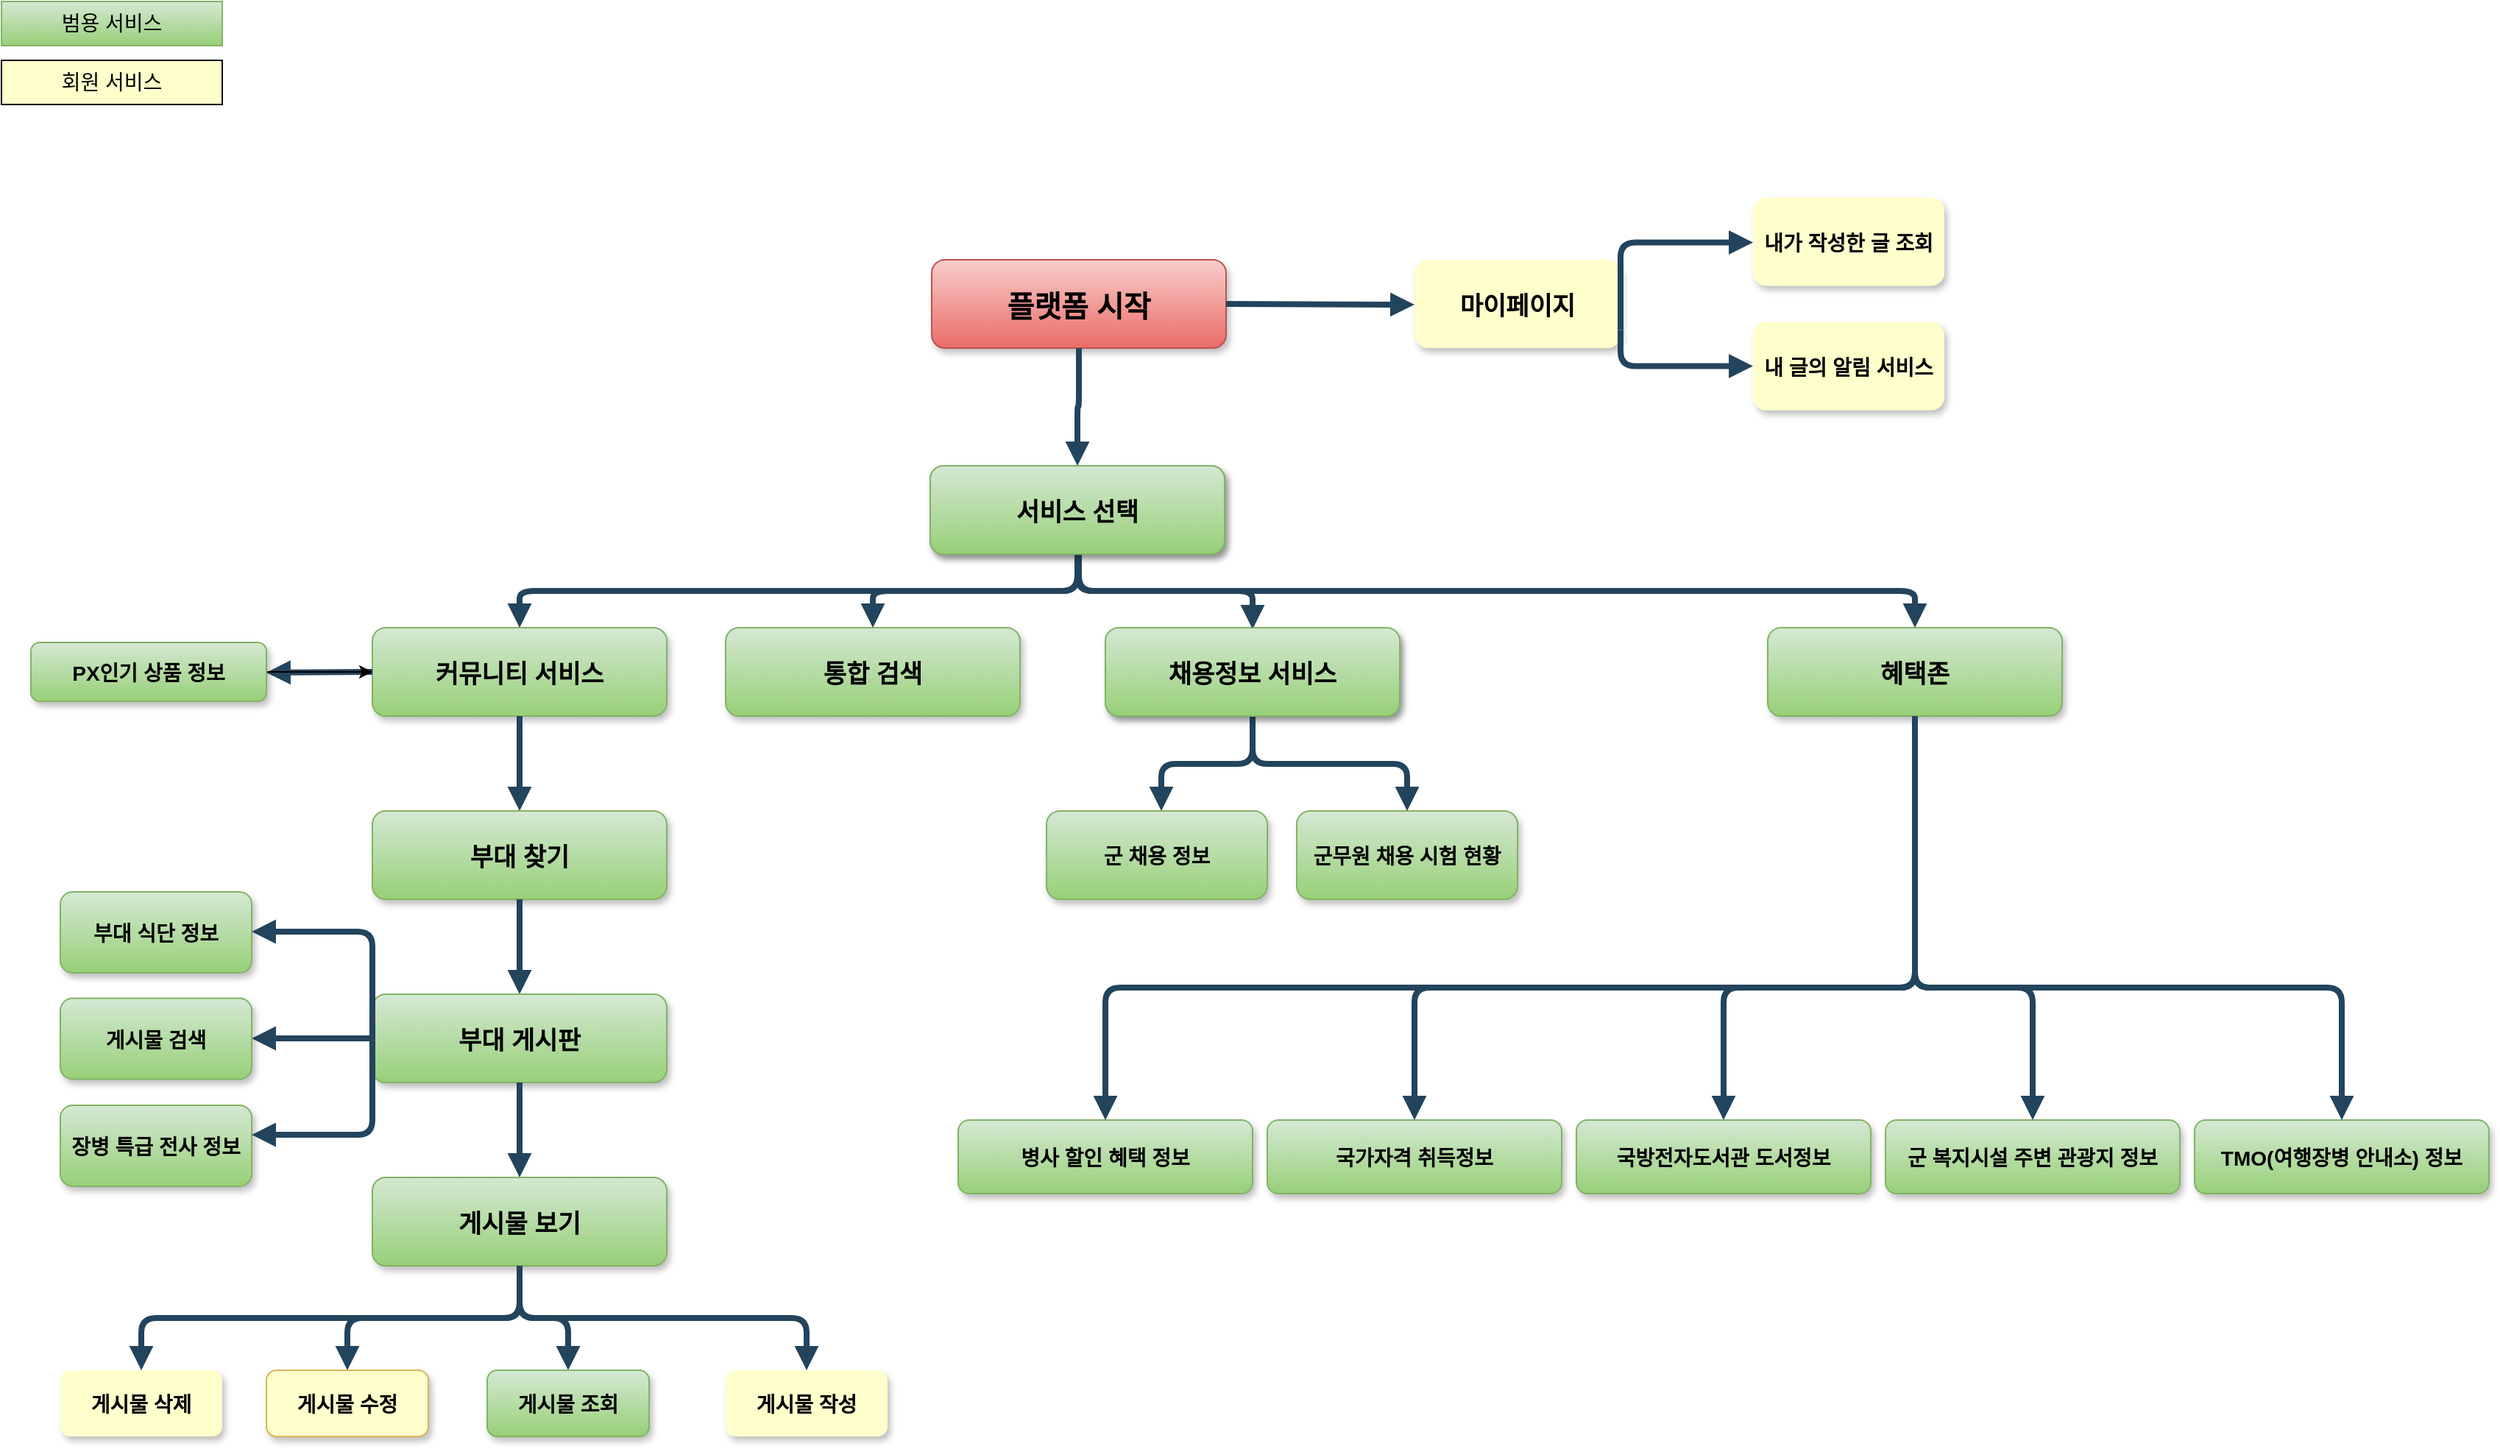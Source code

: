 <mxfile version="14.8.2" type="github">
  <diagram name="Page-1" id="97916047-d0de-89f5-080d-49f4d83e522f">
    <mxGraphModel dx="1960" dy="1086" grid="1" gridSize="10" guides="1" tooltips="1" connect="1" arrows="1" fold="1" page="1" pageScale="1.5" pageWidth="1169" pageHeight="827" background="none" math="0" shadow="0">
      <root>
        <mxCell id="0" />
        <mxCell id="1" parent="0" />
        <mxCell id="2" value="플랫폼 시작" style="rounded=1;fillColor=#f8cecc;strokeColor=#b85450;shadow=1;gradientColor=#ea6b66;fontStyle=1;fontSize=20;" parent="1" vertex="1">
          <mxGeometry x="682" y="205.5" width="200" height="60" as="geometry" />
        </mxCell>
        <mxCell id="3" value="서비스 선택" style="rounded=1;fillColor=#d5e8d4;strokeColor=#82b366;shadow=1;gradientColor=#97d077;fontStyle=1;fontSize=17;" parent="1" vertex="1">
          <mxGeometry x="681" y="345.5" width="200" height="60" as="geometry" />
        </mxCell>
        <mxCell id="4" value="커뮤니티 서비스" style="rounded=1;fillColor=#d5e8d4;strokeColor=#82b366;shadow=1;gradientColor=#97d077;fontStyle=1;fontSize=17;" parent="1" vertex="1">
          <mxGeometry x="302" y="455.5" width="200" height="60" as="geometry" />
        </mxCell>
        <mxCell id="5" value="통합 검색" style="rounded=1;fillColor=#d5e8d4;strokeColor=#82b366;shadow=1;gradientColor=#97d077;fontStyle=1;fontSize=17;" parent="1" vertex="1">
          <mxGeometry x="542" y="455.5" width="200" height="60" as="geometry" />
        </mxCell>
        <mxCell id="6" value="혜택존" style="rounded=1;fillColor=#d5e8d4;strokeColor=#82b366;shadow=1;gradientColor=#97d077;fontStyle=1;fontSize=17;" parent="1" vertex="1">
          <mxGeometry x="1250" y="455.5" width="200" height="60" as="geometry" />
        </mxCell>
        <mxCell id="29" value="" style="edgeStyle=elbowEdgeStyle;elbow=vertical;strokeWidth=4;endArrow=block;endFill=1;fontStyle=1;strokeColor=#23445D;" parent="1" source="2" target="3" edge="1">
          <mxGeometry x="22" y="165.5" width="100" height="100" as="geometry">
            <mxPoint x="22" y="265.5" as="sourcePoint" />
            <mxPoint x="122" y="165.5" as="targetPoint" />
          </mxGeometry>
        </mxCell>
        <mxCell id="30" value="" style="edgeStyle=elbowEdgeStyle;elbow=vertical;strokeWidth=4;endArrow=block;endFill=1;fontStyle=1;strokeColor=#23445D;" parent="1" source="3" target="5" edge="1">
          <mxGeometry x="22" y="165.5" width="100" height="100" as="geometry">
            <mxPoint x="22" y="265.5" as="sourcePoint" />
            <mxPoint x="122" y="165.5" as="targetPoint" />
          </mxGeometry>
        </mxCell>
        <mxCell id="31" value="" style="edgeStyle=elbowEdgeStyle;elbow=vertical;strokeWidth=4;endArrow=block;endFill=1;fontStyle=1;strokeColor=#23445D;" parent="1" source="3" target="4" edge="1">
          <mxGeometry x="22" y="165.5" width="100" height="100" as="geometry">
            <mxPoint x="22" y="265.5" as="sourcePoint" />
            <mxPoint x="122" y="165.5" as="targetPoint" />
          </mxGeometry>
        </mxCell>
        <mxCell id="32" value="" style="edgeStyle=elbowEdgeStyle;elbow=vertical;strokeWidth=4;endArrow=block;endFill=1;fontStyle=1;strokeColor=#23445D;" parent="1" source="3" target="6" edge="1">
          <mxGeometry x="22" y="165.5" width="100" height="100" as="geometry">
            <mxPoint x="22" y="265.5" as="sourcePoint" />
            <mxPoint x="122" y="165.5" as="targetPoint" />
          </mxGeometry>
        </mxCell>
        <mxCell id="YLc2c354aiJnquG2MOEp-58" value="" style="edgeStyle=elbowEdgeStyle;elbow=vertical;strokeWidth=4;endArrow=block;endFill=1;fontStyle=1;strokeColor=#23445D;exitX=0.5;exitY=1;exitDx=0;exitDy=0;entryX=0.5;entryY=0;entryDx=0;entryDy=0;" edge="1" parent="1">
          <mxGeometry x="170" y="174.5" width="100" height="100" as="geometry">
            <mxPoint x="782" y="404.5" as="sourcePoint" />
            <mxPoint x="900" y="456.5" as="targetPoint" />
          </mxGeometry>
        </mxCell>
        <mxCell id="YLc2c354aiJnquG2MOEp-59" value="채용정보 서비스" style="rounded=1;fillColor=#10739E;strokeColor=none;shadow=1;gradientColor=none;fontStyle=1;fontColor=#FFFFFF;fontSize=17;" vertex="1" parent="1">
          <mxGeometry x="800" y="455.5" width="200" height="60" as="geometry" />
        </mxCell>
        <mxCell id="YLc2c354aiJnquG2MOEp-60" value="" style="edgeStyle=elbowEdgeStyle;elbow=vertical;strokeWidth=4;endArrow=block;endFill=1;fontStyle=1;strokeColor=#23445D;exitX=0.5;exitY=1;exitDx=0;exitDy=0;entryX=0.5;entryY=0;entryDx=0;entryDy=0;" edge="1" parent="1" source="4" target="YLc2c354aiJnquG2MOEp-62">
          <mxGeometry y="350" width="100" height="100" as="geometry">
            <mxPoint x="760" y="590" as="sourcePoint" />
            <mxPoint x="402" y="580" as="targetPoint" />
          </mxGeometry>
        </mxCell>
        <mxCell id="YLc2c354aiJnquG2MOEp-61" value="" style="edgeStyle=elbowEdgeStyle;elbow=vertical;strokeWidth=4;endArrow=block;endFill=1;fontStyle=1;strokeColor=#23445D;exitX=0;exitY=0.5;exitDx=0;exitDy=0;" edge="1" parent="1" source="4">
          <mxGeometry x="-152" y="324.5" width="100" height="100" as="geometry">
            <mxPoint x="250" y="490" as="sourcePoint" />
            <mxPoint x="230" y="486" as="targetPoint" />
          </mxGeometry>
        </mxCell>
        <mxCell id="YLc2c354aiJnquG2MOEp-62" value="부대 찾기" style="rounded=1;fillColor=#d5e8d4;strokeColor=#82b366;shadow=1;gradientColor=#97d077;fontStyle=1;fontSize=17;" vertex="1" parent="1">
          <mxGeometry x="302" y="580" width="200" height="60" as="geometry" />
        </mxCell>
        <mxCell id="YLc2c354aiJnquG2MOEp-64" value="" style="edgeStyle=elbowEdgeStyle;elbow=vertical;strokeWidth=4;endArrow=block;endFill=1;fontStyle=1;strokeColor=#23445D;exitX=0.5;exitY=1;exitDx=0;exitDy=0;entryX=0.5;entryY=0;entryDx=0;entryDy=0;" edge="1" parent="1" target="YLc2c354aiJnquG2MOEp-65">
          <mxGeometry y="474.5" width="100" height="100" as="geometry">
            <mxPoint x="402" y="640" as="sourcePoint" />
            <mxPoint x="402" y="704.5" as="targetPoint" />
          </mxGeometry>
        </mxCell>
        <mxCell id="YLc2c354aiJnquG2MOEp-65" value="부대 게시판" style="rounded=1;fillColor=#d5e8d4;strokeColor=#82b366;shadow=1;gradientColor=#97d077;fontStyle=1;fontSize=17;" vertex="1" parent="1">
          <mxGeometry x="302" y="704.5" width="200" height="60" as="geometry" />
        </mxCell>
        <mxCell id="YLc2c354aiJnquG2MOEp-66" value="" style="edgeStyle=elbowEdgeStyle;elbow=vertical;strokeWidth=4;endArrow=block;endFill=1;fontStyle=1;strokeColor=#23445D;exitX=0.5;exitY=1;exitDx=0;exitDy=0;entryX=0.5;entryY=0;entryDx=0;entryDy=0;" edge="1" parent="1" target="YLc2c354aiJnquG2MOEp-67">
          <mxGeometry y="599" width="100" height="100" as="geometry">
            <mxPoint x="402" y="764.5" as="sourcePoint" />
            <mxPoint x="402" y="829" as="targetPoint" />
          </mxGeometry>
        </mxCell>
        <mxCell id="YLc2c354aiJnquG2MOEp-67" value="게시물 보기" style="rounded=1;fillColor=#d5e8d4;strokeColor=#82b366;shadow=1;gradientColor=#97d077;fontStyle=1;fontSize=17;" vertex="1" parent="1">
          <mxGeometry x="302" y="829" width="200" height="60" as="geometry" />
        </mxCell>
        <mxCell id="YLc2c354aiJnquG2MOEp-68" value="" style="edgeStyle=elbowEdgeStyle;elbow=vertical;strokeWidth=4;endArrow=block;endFill=1;fontStyle=1;strokeColor=#23445D;exitX=0.5;exitY=1;exitDx=0;exitDy=0;entryX=0.5;entryY=0;entryDx=0;entryDy=0;" edge="1" parent="1" target="YLc2c354aiJnquG2MOEp-69">
          <mxGeometry y="723.5" width="100" height="100" as="geometry">
            <mxPoint x="402" y="889" as="sourcePoint" />
            <mxPoint x="402" y="953.5" as="targetPoint" />
          </mxGeometry>
        </mxCell>
        <mxCell id="YLc2c354aiJnquG2MOEp-69" value="게시물 작성" style="rounded=1;strokeColor=none;shadow=1;gradientColor=none;fontStyle=1;fontSize=14;fillColor=#FFFFCC;" vertex="1" parent="1">
          <mxGeometry x="542" y="960" width="110" height="45" as="geometry" />
        </mxCell>
        <mxCell id="YLc2c354aiJnquG2MOEp-72" value="" style="edgeStyle=elbowEdgeStyle;elbow=vertical;strokeWidth=4;endArrow=block;endFill=1;fontStyle=1;strokeColor=#23445D;exitX=0.5;exitY=1;exitDx=0;exitDy=0;entryX=0.5;entryY=0;entryDx=0;entryDy=0;" edge="1" parent="1" target="YLc2c354aiJnquG2MOEp-73" source="YLc2c354aiJnquG2MOEp-67">
          <mxGeometry x="-362" y="723.5" width="100" height="100" as="geometry">
            <mxPoint x="40" y="889" as="sourcePoint" />
            <mxPoint x="40" y="953.5" as="targetPoint" />
          </mxGeometry>
        </mxCell>
        <mxCell id="YLc2c354aiJnquG2MOEp-73" value="게시물 수정" style="rounded=1;strokeColor=#d6b656;shadow=1;fontStyle=1;fontSize=14;fillColor=#FFFFCC;" vertex="1" parent="1">
          <mxGeometry x="230" y="960" width="110" height="45" as="geometry" />
        </mxCell>
        <mxCell id="YLc2c354aiJnquG2MOEp-74" value="" style="edgeStyle=elbowEdgeStyle;elbow=vertical;strokeWidth=4;endArrow=block;endFill=1;fontStyle=1;strokeColor=#23445D;exitX=0.5;exitY=1;exitDx=0;exitDy=0;entryX=0.5;entryY=0;entryDx=0;entryDy=0;" edge="1" parent="1" target="YLc2c354aiJnquG2MOEp-75" source="YLc2c354aiJnquG2MOEp-67">
          <mxGeometry x="-512" y="723.5" width="100" height="100" as="geometry">
            <mxPoint x="-110" y="889" as="sourcePoint" />
            <mxPoint x="-110" y="953.5" as="targetPoint" />
          </mxGeometry>
        </mxCell>
        <mxCell id="YLc2c354aiJnquG2MOEp-75" value="게시물 삭제" style="rounded=1;strokeColor=none;shadow=1;gradientColor=none;fontStyle=1;fontSize=14;fillColor=#FFFFCC;labelBackgroundColor=none;" vertex="1" parent="1">
          <mxGeometry x="90" y="960" width="110" height="45" as="geometry" />
        </mxCell>
        <mxCell id="YLc2c354aiJnquG2MOEp-76" value="" style="edgeStyle=elbowEdgeStyle;elbow=vertical;strokeWidth=4;endArrow=block;endFill=1;fontStyle=1;strokeColor=#23445D;exitX=0.5;exitY=1;exitDx=0;exitDy=0;entryX=0.5;entryY=0;entryDx=0;entryDy=0;" edge="1" parent="1" target="YLc2c354aiJnquG2MOEp-77" source="YLc2c354aiJnquG2MOEp-67">
          <mxGeometry x="-62" y="804.5" width="100" height="100" as="geometry">
            <mxPoint x="340" y="970" as="sourcePoint" />
            <mxPoint x="340" y="1034.5" as="targetPoint" />
          </mxGeometry>
        </mxCell>
        <mxCell id="YLc2c354aiJnquG2MOEp-77" value="게시물 조회" style="rounded=1;fillColor=#d5e8d4;strokeColor=#82b366;shadow=1;gradientColor=#97d077;fontStyle=1;fontSize=14;" vertex="1" parent="1">
          <mxGeometry x="380" y="960" width="110" height="45" as="geometry" />
        </mxCell>
        <mxCell id="YLc2c354aiJnquG2MOEp-78" value="" style="edgeStyle=elbowEdgeStyle;elbow=vertical;strokeWidth=4;endArrow=block;endFill=1;fontStyle=1;strokeColor=#23445D;exitX=0;exitY=0.5;exitDx=0;exitDy=0;entryX=1;entryY=0.5;entryDx=0;entryDy=0;" edge="1" parent="1" source="YLc2c354aiJnquG2MOEp-65" target="YLc2c354aiJnquG2MOEp-79">
          <mxGeometry x="-182" y="573" width="100" height="100" as="geometry">
            <mxPoint x="272" y="734" as="sourcePoint" />
            <mxPoint x="230" y="735" as="targetPoint" />
          </mxGeometry>
        </mxCell>
        <mxCell id="YLc2c354aiJnquG2MOEp-79" value="게시물 검색" style="rounded=1;fillColor=#d5e8d4;strokeColor=#82b366;shadow=1;gradientColor=#97d077;fontStyle=1;fontSize=14;" vertex="1" parent="1">
          <mxGeometry x="90" y="707.25" width="130" height="55" as="geometry" />
        </mxCell>
        <mxCell id="YLc2c354aiJnquG2MOEp-84" value="" style="edgeStyle=orthogonalEdgeStyle;rounded=0;orthogonalLoop=1;jettySize=auto;html=1;" edge="1" parent="1" source="YLc2c354aiJnquG2MOEp-81" target="4">
          <mxGeometry relative="1" as="geometry" />
        </mxCell>
        <mxCell id="YLc2c354aiJnquG2MOEp-81" value="PX인기 상품 정보" style="rounded=1;fillColor=#d5e8d4;strokeColor=#82b366;shadow=1;gradientColor=#97d077;fontStyle=1;fontSize=14;" vertex="1" parent="1">
          <mxGeometry x="70" y="465.5" width="160" height="40" as="geometry" />
        </mxCell>
        <mxCell id="YLc2c354aiJnquG2MOEp-82" value="장병 특급 전사 정보" style="rounded=1;fillColor=#d5e8d4;strokeColor=#82b366;shadow=1;gradientColor=#97d077;fontStyle=1;fontSize=14;" vertex="1" parent="1">
          <mxGeometry x="90" y="780" width="130" height="55" as="geometry" />
        </mxCell>
        <mxCell id="YLc2c354aiJnquG2MOEp-83" value="부대 식단 정보" style="rounded=1;fillColor=#d5e8d4;strokeColor=#82b366;shadow=1;gradientColor=#97d077;fontStyle=1;fontSize=14;" vertex="1" parent="1">
          <mxGeometry x="90" y="635" width="130" height="55" as="geometry" />
        </mxCell>
        <mxCell id="YLc2c354aiJnquG2MOEp-86" value="" style="edgeStyle=elbowEdgeStyle;elbow=vertical;strokeWidth=4;endArrow=block;endFill=1;fontStyle=1;strokeColor=#23445D;exitX=0;exitY=0.5;exitDx=0;exitDy=0;" edge="1" parent="1" source="YLc2c354aiJnquG2MOEp-65" target="YLc2c354aiJnquG2MOEp-82">
          <mxGeometry x="-162" y="593" width="100" height="100" as="geometry">
            <mxPoint x="260" y="720" as="sourcePoint" />
            <mxPoint x="230" y="650" as="targetPoint" />
            <Array as="points">
              <mxPoint x="270" y="800" />
            </Array>
          </mxGeometry>
        </mxCell>
        <mxCell id="YLc2c354aiJnquG2MOEp-87" value="군 채용 정보" style="rounded=1;fillColor=#d5e8d4;strokeColor=#82b366;shadow=1;gradientColor=#97d077;fontStyle=1;fontSize=14;" vertex="1" parent="1">
          <mxGeometry x="760" y="580" width="150" height="60" as="geometry" />
        </mxCell>
        <mxCell id="YLc2c354aiJnquG2MOEp-88" value="군무원 채용 시험 현황" style="rounded=1;fillColor=#d5e8d4;strokeColor=#82b366;shadow=1;gradientColor=#97d077;fontStyle=1;fontSize=14;" vertex="1" parent="1">
          <mxGeometry x="930" y="580" width="150" height="60" as="geometry" />
        </mxCell>
        <mxCell id="YLc2c354aiJnquG2MOEp-89" value="" style="edgeStyle=elbowEdgeStyle;elbow=vertical;strokeWidth=4;endArrow=block;endFill=1;fontStyle=1;strokeColor=#23445D;exitX=0.5;exitY=1;exitDx=0;exitDy=0;entryX=0.5;entryY=0;entryDx=0;entryDy=0;" edge="1" parent="1" source="YLc2c354aiJnquG2MOEp-59">
          <mxGeometry x="-232" y="298" width="100" height="100" as="geometry">
            <mxPoint x="380" y="528" as="sourcePoint" />
            <mxPoint x="838" y="580" as="targetPoint" />
          </mxGeometry>
        </mxCell>
        <mxCell id="YLc2c354aiJnquG2MOEp-90" value="" style="edgeStyle=elbowEdgeStyle;elbow=vertical;strokeWidth=4;endArrow=block;endFill=1;fontStyle=1;strokeColor=#23445D;exitX=0.5;exitY=1;exitDx=0;exitDy=0;entryX=0.5;entryY=0;entryDx=0;entryDy=0;" edge="1" parent="1" source="YLc2c354aiJnquG2MOEp-59" target="YLc2c354aiJnquG2MOEp-88">
          <mxGeometry x="-150" y="193.5" width="100" height="100" as="geometry">
            <mxPoint x="462" y="423.5" as="sourcePoint" />
            <mxPoint x="920" y="475.5" as="targetPoint" />
          </mxGeometry>
        </mxCell>
        <mxCell id="YLc2c354aiJnquG2MOEp-91" value="군 복지시설 주변 관광지 정보" style="rounded=1;fillColor=#d5e8d4;strokeColor=#82b366;shadow=1;gradientColor=#97d077;fontStyle=1;fontSize=14;" vertex="1" parent="1">
          <mxGeometry x="1330" y="790" width="200" height="50" as="geometry" />
        </mxCell>
        <mxCell id="YLc2c354aiJnquG2MOEp-92" value="병사 할인 혜택 정보" style="rounded=1;fillColor=#d5e8d4;strokeColor=#82b366;shadow=1;gradientColor=#97d077;fontStyle=1;fontSize=14;" vertex="1" parent="1">
          <mxGeometry x="700" y="790" width="200" height="50" as="geometry" />
        </mxCell>
        <mxCell id="YLc2c354aiJnquG2MOEp-93" value="국가자격 취득정보" style="rounded=1;fillColor=#d5e8d4;strokeColor=#82b366;shadow=1;gradientColor=#97d077;fontStyle=1;fontSize=14;" vertex="1" parent="1">
          <mxGeometry x="910" y="790" width="200" height="50" as="geometry" />
        </mxCell>
        <mxCell id="YLc2c354aiJnquG2MOEp-94" value="국방전자도서관 도서정보" style="rounded=1;fillColor=#d5e8d4;strokeColor=#82b366;shadow=1;gradientColor=#97d077;fontStyle=1;fontSize=14;" vertex="1" parent="1">
          <mxGeometry x="1120" y="790" width="200" height="50" as="geometry" />
        </mxCell>
        <mxCell id="YLc2c354aiJnquG2MOEp-95" value="TMO(여행장병 안내소) 정보" style="rounded=1;fillColor=#d5e8d4;strokeColor=#82b366;shadow=1;gradientColor=#97d077;fontStyle=1;fontSize=14;" vertex="1" parent="1">
          <mxGeometry x="1540" y="790" width="200" height="50" as="geometry" />
        </mxCell>
        <mxCell id="YLc2c354aiJnquG2MOEp-96" value="" style="edgeStyle=elbowEdgeStyle;elbow=vertical;strokeWidth=4;endArrow=block;endFill=1;fontStyle=1;strokeColor=#23445D;entryX=0.5;entryY=0;entryDx=0;entryDy=0;exitX=0.5;exitY=1;exitDx=0;exitDy=0;" edge="1" parent="1" source="6" target="YLc2c354aiJnquG2MOEp-95">
          <mxGeometry x="320" y="380" width="100" height="100" as="geometry">
            <mxPoint x="1080" y="620" as="sourcePoint" />
            <mxPoint x="1648" y="670" as="targetPoint" />
            <Array as="points">
              <mxPoint x="1490" y="700" />
            </Array>
          </mxGeometry>
        </mxCell>
        <mxCell id="YLc2c354aiJnquG2MOEp-97" value="" style="edgeStyle=elbowEdgeStyle;elbow=vertical;strokeWidth=4;endArrow=block;endFill=1;fontStyle=1;strokeColor=#23445D;entryX=0.5;entryY=0;entryDx=0;entryDy=0;exitX=0.5;exitY=1;exitDx=0;exitDy=0;" edge="1" parent="1" source="6" target="YLc2c354aiJnquG2MOEp-91">
          <mxGeometry x="330" y="390" width="100" height="100" as="geometry">
            <mxPoint x="1360" y="525.5" as="sourcePoint" />
            <mxPoint x="1650" y="774.5" as="targetPoint" />
            <Array as="points">
              <mxPoint x="1390" y="700" />
            </Array>
          </mxGeometry>
        </mxCell>
        <mxCell id="YLc2c354aiJnquG2MOEp-98" value="" style="edgeStyle=elbowEdgeStyle;elbow=vertical;strokeWidth=4;endArrow=block;endFill=1;fontStyle=1;strokeColor=#23445D;entryX=0.5;entryY=0;entryDx=0;entryDy=0;exitX=0.5;exitY=1;exitDx=0;exitDy=0;" edge="1" parent="1" source="6" target="YLc2c354aiJnquG2MOEp-94">
          <mxGeometry x="150" y="360" width="100" height="100" as="geometry">
            <mxPoint x="1170" y="485.5" as="sourcePoint" />
            <mxPoint x="1250" y="734.5" as="targetPoint" />
            <Array as="points">
              <mxPoint x="1280" y="700" />
            </Array>
          </mxGeometry>
        </mxCell>
        <mxCell id="YLc2c354aiJnquG2MOEp-99" value="" style="edgeStyle=elbowEdgeStyle;elbow=vertical;strokeWidth=4;endArrow=block;endFill=1;fontStyle=1;strokeColor=#23445D;entryX=0.5;entryY=0;entryDx=0;entryDy=0;exitX=0.5;exitY=1;exitDx=0;exitDy=0;" edge="1" parent="1" source="6" target="YLc2c354aiJnquG2MOEp-92">
          <mxGeometry x="160" y="370" width="100" height="100" as="geometry">
            <mxPoint x="1360" y="525.5" as="sourcePoint" />
            <mxPoint x="1230" y="774.5" as="targetPoint" />
            <Array as="points">
              <mxPoint x="1070" y="700" />
            </Array>
          </mxGeometry>
        </mxCell>
        <mxCell id="YLc2c354aiJnquG2MOEp-100" value="" style="edgeStyle=elbowEdgeStyle;elbow=vertical;strokeWidth=4;endArrow=block;endFill=1;fontStyle=1;strokeColor=#23445D;entryX=0.5;entryY=0;entryDx=0;entryDy=0;exitX=0.5;exitY=1;exitDx=0;exitDy=0;" edge="1" parent="1" source="6" target="YLc2c354aiJnquG2MOEp-93">
          <mxGeometry x="170" y="380" width="100" height="100" as="geometry">
            <mxPoint x="1370" y="535.5" as="sourcePoint" />
            <mxPoint x="1240" y="784.5" as="targetPoint" />
            <Array as="points">
              <mxPoint x="1180" y="700" />
            </Array>
          </mxGeometry>
        </mxCell>
        <mxCell id="YLc2c354aiJnquG2MOEp-102" value="" style="edgeStyle=elbowEdgeStyle;elbow=vertical;strokeWidth=4;endArrow=block;endFill=1;fontStyle=1;strokeColor=#23445D;exitX=1;exitY=0.5;exitDx=0;exitDy=0;entryX=0;entryY=0.5;entryDx=0;entryDy=0;" edge="1" parent="1" source="2" target="YLc2c354aiJnquG2MOEp-103">
          <mxGeometry x="210" y="150" width="100" height="100" as="geometry">
            <mxPoint x="970" y="250" as="sourcePoint" />
            <mxPoint x="1100" y="251" as="targetPoint" />
            <Array as="points">
              <mxPoint x="970" y="236" />
            </Array>
          </mxGeometry>
        </mxCell>
        <mxCell id="YLc2c354aiJnquG2MOEp-103" value="마이페이지" style="rounded=1;fillColor=#FFFFCC;strokeColor=none;shadow=1;gradientColor=none;fontStyle=1;fontColor=#000000;fontSize=17;" vertex="1" parent="1">
          <mxGeometry x="1010" y="205.5" width="140" height="60" as="geometry" />
        </mxCell>
        <mxCell id="YLc2c354aiJnquG2MOEp-104" value="" style="edgeStyle=elbowEdgeStyle;elbow=vertical;strokeWidth=4;endArrow=block;endFill=1;fontStyle=1;strokeColor=#23445D;exitX=1;exitY=0.5;exitDx=0;exitDy=0;entryX=0;entryY=0.5;entryDx=0;entryDy=0;" edge="1" parent="1" target="YLc2c354aiJnquG2MOEp-105">
          <mxGeometry x="568" y="92.25" width="100" height="100" as="geometry">
            <mxPoint x="1150" y="253.25" as="sourcePoint" />
            <mxPoint x="1240" y="197.75" as="targetPoint" />
            <Array as="points">
              <mxPoint x="1200" y="193.75" />
            </Array>
          </mxGeometry>
        </mxCell>
        <mxCell id="YLc2c354aiJnquG2MOEp-105" value="내가 작성한 글 조회" style="rounded=1;fillColor=#FFFFCC;strokeColor=none;shadow=1;gradientColor=none;fontStyle=1;fontColor=#000000;fontSize=14;" vertex="1" parent="1">
          <mxGeometry x="1240" y="163.25" width="130" height="60" as="geometry" />
        </mxCell>
        <mxCell id="YLc2c354aiJnquG2MOEp-107" value="내 글의 알림 서비스" style="rounded=1;fillColor=#FFFFCC;strokeColor=none;shadow=1;gradientColor=none;fontStyle=1;fontColor=#000000;fontSize=14;" vertex="1" parent="1">
          <mxGeometry x="1240" y="247.75" width="130" height="60" as="geometry" />
        </mxCell>
        <mxCell id="YLc2c354aiJnquG2MOEp-108" value="" style="edgeStyle=elbowEdgeStyle;elbow=vertical;strokeWidth=4;endArrow=block;endFill=1;fontStyle=1;strokeColor=#23445D;exitX=1;exitY=0.5;exitDx=0;exitDy=0;entryX=0;entryY=0.5;entryDx=0;entryDy=0;" edge="1" parent="1" target="YLc2c354aiJnquG2MOEp-107">
          <mxGeometry x="578" y="102.25" width="100" height="100" as="geometry">
            <mxPoint x="1150" y="253.25" as="sourcePoint" />
            <mxPoint x="1250" y="203.25" as="targetPoint" />
            <Array as="points">
              <mxPoint x="1190" y="277.75" />
            </Array>
          </mxGeometry>
        </mxCell>
        <mxCell id="YLc2c354aiJnquG2MOEp-110" value="" style="edgeStyle=elbowEdgeStyle;elbow=vertical;strokeWidth=4;endArrow=block;endFill=1;fontStyle=1;strokeColor=#23445D;exitX=0;exitY=0.5;exitDx=0;exitDy=0;entryX=1;entryY=0.5;entryDx=0;entryDy=0;" edge="1" parent="1" source="YLc2c354aiJnquG2MOEp-65" target="YLc2c354aiJnquG2MOEp-83">
          <mxGeometry x="-172" y="583" width="100" height="100" as="geometry">
            <mxPoint x="280" y="670" as="sourcePoint" />
            <mxPoint x="240" y="630" as="targetPoint" />
            <Array as="points">
              <mxPoint x="260" y="662" />
            </Array>
          </mxGeometry>
        </mxCell>
        <mxCell id="YLc2c354aiJnquG2MOEp-113" value="서비스 선택" style="rounded=1;fillColor=#d5e8d4;strokeColor=#82b366;shadow=1;gradientColor=#97d077;fontStyle=1;fontSize=17;" vertex="1" parent="1">
          <mxGeometry x="681" y="345.5" width="200" height="60" as="geometry" />
        </mxCell>
        <mxCell id="YLc2c354aiJnquG2MOEp-114" value="채용정보 서비스" style="rounded=1;fillColor=#d5e8d4;strokeColor=#82b366;shadow=1;gradientColor=#97d077;fontStyle=1;fontSize=17;" vertex="1" parent="1">
          <mxGeometry x="800" y="455.5" width="200" height="60" as="geometry" />
        </mxCell>
        <mxCell id="YLc2c354aiJnquG2MOEp-115" value="회원 서비스" style="rounded=0;whiteSpace=wrap;html=1;labelBackgroundColor=none;fontSize=14;fontColor=#000000;gradientColor=none;fillColor=#FFFFCC;" vertex="1" parent="1">
          <mxGeometry x="50" y="70" width="150" height="30" as="geometry" />
        </mxCell>
        <mxCell id="YLc2c354aiJnquG2MOEp-116" value="범용 서비스" style="rounded=0;whiteSpace=wrap;html=1;labelBackgroundColor=none;fontSize=14;gradientColor=#97d077;fillColor=#d5e8d4;strokeColor=#82b366;" vertex="1" parent="1">
          <mxGeometry x="50" y="30" width="150" height="30" as="geometry" />
        </mxCell>
      </root>
    </mxGraphModel>
  </diagram>
</mxfile>
